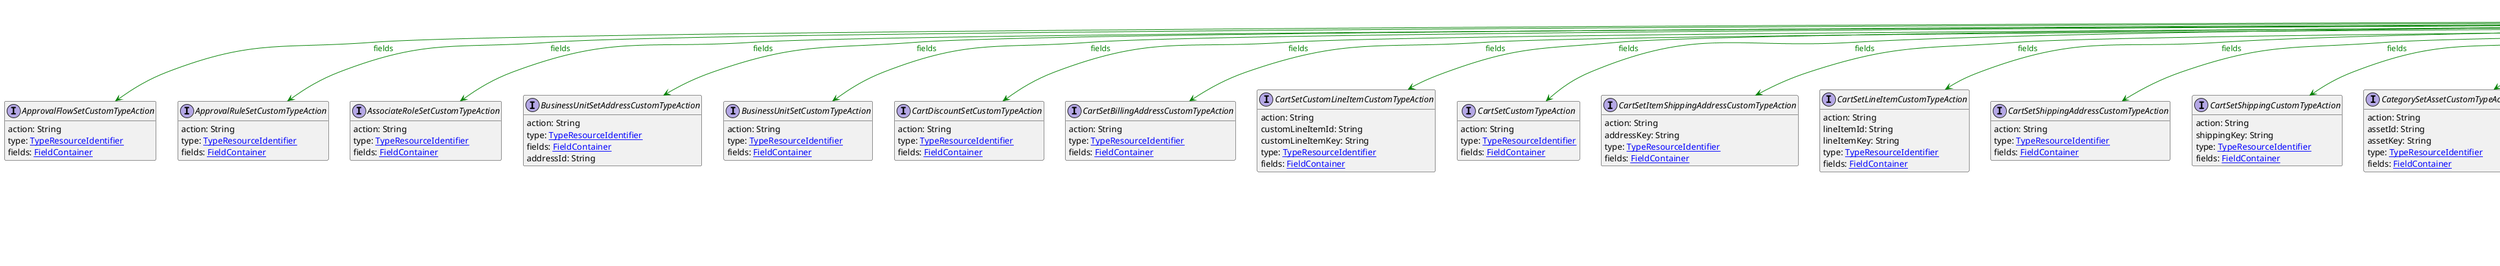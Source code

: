 @startuml

hide empty fields
hide empty methods
legend
|= |= line |
|<back:black>   </back>| inheritance |
|<back:green>   </back>| property reference |
|<back:blue>   </back>| discriminated class |
endlegend
interface FieldContainer [[FieldContainer.svg]]  {
}



interface ApprovalFlowSetCustomTypeAction [[ApprovalFlowSetCustomTypeAction.svg]]  {
    action: String
    type: [[TypeResourceIdentifier.svg TypeResourceIdentifier]]
    fields: [[FieldContainer.svg FieldContainer]]
}
interface ApprovalRuleSetCustomTypeAction [[ApprovalRuleSetCustomTypeAction.svg]]  {
    action: String
    type: [[TypeResourceIdentifier.svg TypeResourceIdentifier]]
    fields: [[FieldContainer.svg FieldContainer]]
}
interface AssociateRoleSetCustomTypeAction [[AssociateRoleSetCustomTypeAction.svg]]  {
    action: String
    type: [[TypeResourceIdentifier.svg TypeResourceIdentifier]]
    fields: [[FieldContainer.svg FieldContainer]]
}
interface BusinessUnitSetAddressCustomTypeAction [[BusinessUnitSetAddressCustomTypeAction.svg]]  {
    action: String
    type: [[TypeResourceIdentifier.svg TypeResourceIdentifier]]
    fields: [[FieldContainer.svg FieldContainer]]
    addressId: String
}
interface BusinessUnitSetCustomTypeAction [[BusinessUnitSetCustomTypeAction.svg]]  {
    action: String
    type: [[TypeResourceIdentifier.svg TypeResourceIdentifier]]
    fields: [[FieldContainer.svg FieldContainer]]
}
interface CartDiscountSetCustomTypeAction [[CartDiscountSetCustomTypeAction.svg]]  {
    action: String
    type: [[TypeResourceIdentifier.svg TypeResourceIdentifier]]
    fields: [[FieldContainer.svg FieldContainer]]
}
interface CartSetBillingAddressCustomTypeAction [[CartSetBillingAddressCustomTypeAction.svg]]  {
    action: String
    type: [[TypeResourceIdentifier.svg TypeResourceIdentifier]]
    fields: [[FieldContainer.svg FieldContainer]]
}
interface CartSetCustomLineItemCustomTypeAction [[CartSetCustomLineItemCustomTypeAction.svg]]  {
    action: String
    customLineItemId: String
    customLineItemKey: String
    type: [[TypeResourceIdentifier.svg TypeResourceIdentifier]]
    fields: [[FieldContainer.svg FieldContainer]]
}
interface CartSetCustomTypeAction [[CartSetCustomTypeAction.svg]]  {
    action: String
    type: [[TypeResourceIdentifier.svg TypeResourceIdentifier]]
    fields: [[FieldContainer.svg FieldContainer]]
}
interface CartSetItemShippingAddressCustomTypeAction [[CartSetItemShippingAddressCustomTypeAction.svg]]  {
    action: String
    addressKey: String
    type: [[TypeResourceIdentifier.svg TypeResourceIdentifier]]
    fields: [[FieldContainer.svg FieldContainer]]
}
interface CartSetLineItemCustomTypeAction [[CartSetLineItemCustomTypeAction.svg]]  {
    action: String
    lineItemId: String
    lineItemKey: String
    type: [[TypeResourceIdentifier.svg TypeResourceIdentifier]]
    fields: [[FieldContainer.svg FieldContainer]]
}
interface CartSetShippingAddressCustomTypeAction [[CartSetShippingAddressCustomTypeAction.svg]]  {
    action: String
    type: [[TypeResourceIdentifier.svg TypeResourceIdentifier]]
    fields: [[FieldContainer.svg FieldContainer]]
}
interface CartSetShippingCustomTypeAction [[CartSetShippingCustomTypeAction.svg]]  {
    action: String
    shippingKey: String
    type: [[TypeResourceIdentifier.svg TypeResourceIdentifier]]
    fields: [[FieldContainer.svg FieldContainer]]
}
interface CategorySetAssetCustomTypeAction [[CategorySetAssetCustomTypeAction.svg]]  {
    action: String
    assetId: String
    assetKey: String
    type: [[TypeResourceIdentifier.svg TypeResourceIdentifier]]
    fields: [[FieldContainer.svg FieldContainer]]
}
interface CategorySetCustomTypeAction [[CategorySetCustomTypeAction.svg]]  {
    action: String
    type: [[TypeResourceIdentifier.svg TypeResourceIdentifier]]
    fields: [[FieldContainer.svg FieldContainer]]
}
interface ChannelSetAddressCustomTypeAction [[ChannelSetAddressCustomTypeAction.svg]]  {
    action: String
    type: [[TypeResourceIdentifier.svg TypeResourceIdentifier]]
    fields: [[FieldContainer.svg FieldContainer]]
}
interface ChannelSetCustomTypeAction [[ChannelSetCustomTypeAction.svg]]  {
    action: String
    type: [[TypeResourceIdentifier.svg TypeResourceIdentifier]]
    fields: [[FieldContainer.svg FieldContainer]]
}
interface CustomerGroupSetCustomTypeAction [[CustomerGroupSetCustomTypeAction.svg]]  {
    action: String
    type: [[TypeResourceIdentifier.svg TypeResourceIdentifier]]
    fields: [[FieldContainer.svg FieldContainer]]
}
interface CustomerSetAddressCustomTypeAction [[CustomerSetAddressCustomTypeAction.svg]]  {
    action: String
    addressId: String
    type: [[TypeResourceIdentifier.svg TypeResourceIdentifier]]
    fields: [[FieldContainer.svg FieldContainer]]
}
interface CustomerSetCustomTypeAction [[CustomerSetCustomTypeAction.svg]]  {
    action: String
    type: [[TypeResourceIdentifier.svg TypeResourceIdentifier]]
    fields: [[FieldContainer.svg FieldContainer]]
}
interface DiscountCodeSetCustomTypeAction [[DiscountCodeSetCustomTypeAction.svg]]  {
    action: String
    type: [[TypeResourceIdentifier.svg TypeResourceIdentifier]]
    fields: [[FieldContainer.svg FieldContainer]]
}
interface InventoryEntrySetCustomTypeAction [[InventoryEntrySetCustomTypeAction.svg]]  {
    action: String
    type: [[TypeResourceIdentifier.svg TypeResourceIdentifier]]
    fields: [[FieldContainer.svg FieldContainer]]
}
interface MyBusinessUnitSetAddressCustomTypeAction [[MyBusinessUnitSetAddressCustomTypeAction.svg]]  {
    action: String
    type: [[TypeResourceIdentifier.svg TypeResourceIdentifier]]
    fields: [[FieldContainer.svg FieldContainer]]
    addressId: String
}
interface MyBusinessUnitSetCustomTypeAction [[MyBusinessUnitSetCustomTypeAction.svg]]  {
    action: String
    type: [[TypeResourceIdentifier.svg TypeResourceIdentifier]]
    fields: [[FieldContainer.svg FieldContainer]]
}
interface MyCartSetCustomTypeAction [[MyCartSetCustomTypeAction.svg]]  {
    action: String
    type: [[TypeResourceIdentifier.svg TypeResourceIdentifier]]
    fields: [[FieldContainer.svg FieldContainer]]
}
interface MyCartSetLineItemCustomTypeAction [[MyCartSetLineItemCustomTypeAction.svg]]  {
    action: String
    lineItemId: String
    lineItemKey: String
    type: [[TypeResourceIdentifier.svg TypeResourceIdentifier]]
    fields: [[FieldContainer.svg FieldContainer]]
}
interface MyCustomerSetCustomTypeAction [[MyCustomerSetCustomTypeAction.svg]]  {
    action: String
    type: [[TypeResourceIdentifier.svg TypeResourceIdentifier]]
    fields: [[FieldContainer.svg FieldContainer]]
}
interface MyShoppingListSetCustomTypeAction [[MyShoppingListSetCustomTypeAction.svg]]  {
    action: String
    type: [[TypeResourceIdentifier.svg TypeResourceIdentifier]]
    fields: [[FieldContainer.svg FieldContainer]]
}
interface MyShoppingListSetLineItemCustomTypeAction [[MyShoppingListSetLineItemCustomTypeAction.svg]]  {
    action: String
    lineItemId: String
    type: [[TypeResourceIdentifier.svg TypeResourceIdentifier]]
    fields: [[FieldContainer.svg FieldContainer]]
}
interface MyShoppingListSetTextLineItemCustomTypeAction [[MyShoppingListSetTextLineItemCustomTypeAction.svg]]  {
    action: String
    textLineItemId: String
    textLineItemKey: String
    type: [[TypeResourceIdentifier.svg TypeResourceIdentifier]]
    fields: [[FieldContainer.svg FieldContainer]]
}
interface OrderEditSetCustomTypeAction [[OrderEditSetCustomTypeAction.svg]]  {
    action: String
    type: [[TypeResourceIdentifier.svg TypeResourceIdentifier]]
    fields: [[FieldContainer.svg FieldContainer]]
}
interface StagedOrderSetBillingAddressCustomTypeAction [[StagedOrderSetBillingAddressCustomTypeAction.svg]]  {
    action: String
    type: [[TypeResourceIdentifier.svg TypeResourceIdentifier]]
    fields: [[FieldContainer.svg FieldContainer]]
}
interface StagedOrderSetCustomLineItemCustomTypeAction [[StagedOrderSetCustomLineItemCustomTypeAction.svg]]  {
    action: String
    customLineItemId: String
    customLineItemKey: String
    type: [[TypeResourceIdentifier.svg TypeResourceIdentifier]]
    fields: [[FieldContainer.svg FieldContainer]]
}
interface StagedOrderSetCustomTypeAction [[StagedOrderSetCustomTypeAction.svg]]  {
    action: String
    type: [[TypeResourceIdentifier.svg TypeResourceIdentifier]]
    fields: [[FieldContainer.svg FieldContainer]]
}
interface StagedOrderSetDeliveryAddressCustomTypeAction [[StagedOrderSetDeliveryAddressCustomTypeAction.svg]]  {
    action: String
    deliveryId: String
    deliveryKey: String
    type: [[TypeResourceIdentifier.svg TypeResourceIdentifier]]
    fields: [[FieldContainer.svg FieldContainer]]
}
interface StagedOrderSetDeliveryCustomTypeAction [[StagedOrderSetDeliveryCustomTypeAction.svg]]  {
    action: String
    deliveryId: String
    deliveryKey: String
    type: [[TypeResourceIdentifier.svg TypeResourceIdentifier]]
    fields: [[FieldContainer.svg FieldContainer]]
}
interface StagedOrderSetItemShippingAddressCustomTypeAction [[StagedOrderSetItemShippingAddressCustomTypeAction.svg]]  {
    action: String
    addressKey: String
    type: [[TypeResourceIdentifier.svg TypeResourceIdentifier]]
    fields: [[FieldContainer.svg FieldContainer]]
}
interface StagedOrderSetLineItemCustomTypeAction [[StagedOrderSetLineItemCustomTypeAction.svg]]  {
    action: String
    lineItemId: String
    lineItemKey: String
    type: [[TypeResourceIdentifier.svg TypeResourceIdentifier]]
    fields: [[FieldContainer.svg FieldContainer]]
}
interface StagedOrderSetParcelCustomTypeAction [[StagedOrderSetParcelCustomTypeAction.svg]]  {
    action: String
    parcelId: String
    parcelKey: String
    type: [[TypeResourceIdentifier.svg TypeResourceIdentifier]]
    fields: [[FieldContainer.svg FieldContainer]]
}
interface StagedOrderSetReturnItemCustomTypeAction [[StagedOrderSetReturnItemCustomTypeAction.svg]]  {
    action: String
    returnItemId: String
    returnItemKey: String
    type: [[TypeResourceIdentifier.svg TypeResourceIdentifier]]
    fields: [[FieldContainer.svg FieldContainer]]
}
interface StagedOrderSetShippingAddressCustomTypeAction [[StagedOrderSetShippingAddressCustomTypeAction.svg]]  {
    action: String
    type: [[TypeResourceIdentifier.svg TypeResourceIdentifier]]
    fields: [[FieldContainer.svg FieldContainer]]
}
interface StagedOrderSetShippingCustomTypeAction [[StagedOrderSetShippingCustomTypeAction.svg]]  {
    action: String
    shippingKey: String
    type: [[TypeResourceIdentifier.svg TypeResourceIdentifier]]
    fields: [[FieldContainer.svg FieldContainer]]
}
interface OrderSetBillingAddressCustomTypeAction [[OrderSetBillingAddressCustomTypeAction.svg]]  {
    action: String
    type: [[TypeResourceIdentifier.svg TypeResourceIdentifier]]
    fields: [[FieldContainer.svg FieldContainer]]
}
interface OrderSetCustomLineItemCustomTypeAction [[OrderSetCustomLineItemCustomTypeAction.svg]]  {
    action: String
    customLineItemId: String
    customLineItemKey: String
    type: [[TypeResourceIdentifier.svg TypeResourceIdentifier]]
    fields: [[FieldContainer.svg FieldContainer]]
}
interface OrderSetCustomTypeAction [[OrderSetCustomTypeAction.svg]]  {
    action: String
    type: [[TypeResourceIdentifier.svg TypeResourceIdentifier]]
    fields: [[FieldContainer.svg FieldContainer]]
}
interface OrderSetDeliveryAddressCustomTypeAction [[OrderSetDeliveryAddressCustomTypeAction.svg]]  {
    action: String
    deliveryId: String
    deliveryKey: String
    type: [[TypeResourceIdentifier.svg TypeResourceIdentifier]]
    fields: [[FieldContainer.svg FieldContainer]]
}
interface OrderSetDeliveryCustomTypeAction [[OrderSetDeliveryCustomTypeAction.svg]]  {
    action: String
    deliveryId: String
    deliveryKey: String
    type: [[TypeResourceIdentifier.svg TypeResourceIdentifier]]
    fields: [[FieldContainer.svg FieldContainer]]
}
interface OrderSetItemShippingAddressCustomTypeAction [[OrderSetItemShippingAddressCustomTypeAction.svg]]  {
    action: String
    addressKey: String
    type: [[TypeResourceIdentifier.svg TypeResourceIdentifier]]
    fields: [[FieldContainer.svg FieldContainer]]
}
interface OrderSetLineItemCustomTypeAction [[OrderSetLineItemCustomTypeAction.svg]]  {
    action: String
    lineItemId: String
    lineItemKey: String
    type: [[TypeResourceIdentifier.svg TypeResourceIdentifier]]
    fields: [[FieldContainer.svg FieldContainer]]
}
interface OrderSetParcelCustomTypeAction [[OrderSetParcelCustomTypeAction.svg]]  {
    action: String
    parcelId: String
    parcelKey: String
    type: [[TypeResourceIdentifier.svg TypeResourceIdentifier]]
    fields: [[FieldContainer.svg FieldContainer]]
}
interface OrderSetReturnItemCustomTypeAction [[OrderSetReturnItemCustomTypeAction.svg]]  {
    action: String
    returnItemId: String
    returnItemKey: String
    type: [[TypeResourceIdentifier.svg TypeResourceIdentifier]]
    fields: [[FieldContainer.svg FieldContainer]]
}
interface OrderSetShippingAddressCustomTypeAction [[OrderSetShippingAddressCustomTypeAction.svg]]  {
    action: String
    type: [[TypeResourceIdentifier.svg TypeResourceIdentifier]]
    fields: [[FieldContainer.svg FieldContainer]]
}
interface OrderSetShippingCustomTypeAction [[OrderSetShippingCustomTypeAction.svg]]  {
    action: String
    shippingKey: String
    type: [[TypeResourceIdentifier.svg TypeResourceIdentifier]]
    fields: [[FieldContainer.svg FieldContainer]]
}
interface PaymentAddInterfaceInteractionAction [[PaymentAddInterfaceInteractionAction.svg]]  {
    action: String
    type: [[TypeResourceIdentifier.svg TypeResourceIdentifier]]
    fields: [[FieldContainer.svg FieldContainer]]
}
interface PaymentSetCustomTypeAction [[PaymentSetCustomTypeAction.svg]]  {
    action: String
    type: [[TypeResourceIdentifier.svg TypeResourceIdentifier]]
    fields: [[FieldContainer.svg FieldContainer]]
}
interface PaymentSetTransactionCustomTypeAction [[PaymentSetTransactionCustomTypeAction.svg]]  {
    action: String
    transactionId: String
    type: [[TypeResourceIdentifier.svg TypeResourceIdentifier]]
    fields: [[FieldContainer.svg FieldContainer]]
}
interface ProductSelectionSetCustomTypeAction [[ProductSelectionSetCustomTypeAction.svg]]  {
    action: String
    type: [[TypeResourceIdentifier.svg TypeResourceIdentifier]]
    fields: [[FieldContainer.svg FieldContainer]]
}
interface ProductTailoringSetAssetCustomTypeAction [[ProductTailoringSetAssetCustomTypeAction.svg]]  {
    action: String
    variantId: Long
    sku: String
    staged: Boolean
    assetId: String
    assetKey: String
    type: [[TypeResourceIdentifier.svg TypeResourceIdentifier]]
    fields: [[FieldContainer.svg FieldContainer]]
}
interface ProductSetAssetCustomTypeAction [[ProductSetAssetCustomTypeAction.svg]]  {
    action: String
    variantId: Long
    sku: String
    staged: Boolean
    assetId: String
    assetKey: String
    type: [[TypeResourceIdentifier.svg TypeResourceIdentifier]]
    fields: [[FieldContainer.svg FieldContainer]]
}
interface ProductSetProductPriceCustomTypeAction [[ProductSetProductPriceCustomTypeAction.svg]]  {
    action: String
    priceId: String
    staged: Boolean
    type: [[TypeResourceIdentifier.svg TypeResourceIdentifier]]
    fields: [[FieldContainer.svg FieldContainer]]
}
interface QuoteRequestSetCustomTypeAction [[QuoteRequestSetCustomTypeAction.svg]]  {
    action: String
    type: [[TypeResourceIdentifier.svg TypeResourceIdentifier]]
    fields: [[FieldContainer.svg FieldContainer]]
}
interface QuoteSetCustomTypeAction [[QuoteSetCustomTypeAction.svg]]  {
    action: String
    type: [[TypeResourceIdentifier.svg TypeResourceIdentifier]]
    fields: [[FieldContainer.svg FieldContainer]]
}
interface ReviewSetCustomTypeAction [[ReviewSetCustomTypeAction.svg]]  {
    action: String
    type: [[TypeResourceIdentifier.svg TypeResourceIdentifier]]
    fields: [[FieldContainer.svg FieldContainer]]
}
interface ShippingMethodSetCustomTypeAction [[ShippingMethodSetCustomTypeAction.svg]]  {
    action: String
    type: [[TypeResourceIdentifier.svg TypeResourceIdentifier]]
    fields: [[FieldContainer.svg FieldContainer]]
}
interface ShoppingListSetCustomTypeAction [[ShoppingListSetCustomTypeAction.svg]]  {
    action: String
    type: [[TypeResourceIdentifier.svg TypeResourceIdentifier]]
    fields: [[FieldContainer.svg FieldContainer]]
}
interface ShoppingListSetLineItemCustomTypeAction [[ShoppingListSetLineItemCustomTypeAction.svg]]  {
    action: String
    lineItemId: String
    lineItemKey: String
    type: [[TypeResourceIdentifier.svg TypeResourceIdentifier]]
    fields: [[FieldContainer.svg FieldContainer]]
}
interface ShoppingListSetTextLineItemCustomTypeAction [[ShoppingListSetTextLineItemCustomTypeAction.svg]]  {
    action: String
    textLineItemId: String
    textLineItemKey: String
    type: [[TypeResourceIdentifier.svg TypeResourceIdentifier]]
    fields: [[FieldContainer.svg FieldContainer]]
}
interface StagedQuoteSetCustomTypeAction [[StagedQuoteSetCustomTypeAction.svg]]  {
    action: String
    type: [[TypeResourceIdentifier.svg TypeResourceIdentifier]]
    fields: [[FieldContainer.svg FieldContainer]]
}
interface StandalonePriceSetCustomTypeAction [[StandalonePriceSetCustomTypeAction.svg]]  {
    action: String
    type: [[TypeResourceIdentifier.svg TypeResourceIdentifier]]
    fields: [[FieldContainer.svg FieldContainer]]
}
interface StoreSetCustomTypeAction [[StoreSetCustomTypeAction.svg]]  {
    action: String
    type: [[TypeResourceIdentifier.svg TypeResourceIdentifier]]
    fields: [[FieldContainer.svg FieldContainer]]
}
interface CustomFields [[CustomFields.svg]]  {
    type: [[TypeReference.svg TypeReference]]
    fields: [[FieldContainer.svg FieldContainer]]
}
interface CustomFieldsDraft [[CustomFieldsDraft.svg]]  {
    type: [[TypeResourceIdentifier.svg TypeResourceIdentifier]]
    fields: [[FieldContainer.svg FieldContainer]]
}

FieldContainer --> ApprovalFlowSetCustomTypeAction #green;text:green : "fields"
FieldContainer --> ApprovalRuleSetCustomTypeAction #green;text:green : "fields"
FieldContainer --> AssociateRoleSetCustomTypeAction #green;text:green : "fields"
FieldContainer --> BusinessUnitSetAddressCustomTypeAction #green;text:green : "fields"
FieldContainer --> BusinessUnitSetCustomTypeAction #green;text:green : "fields"
FieldContainer --> CartDiscountSetCustomTypeAction #green;text:green : "fields"
FieldContainer --> CartSetBillingAddressCustomTypeAction #green;text:green : "fields"
FieldContainer --> CartSetCustomLineItemCustomTypeAction #green;text:green : "fields"
FieldContainer --> CartSetCustomTypeAction #green;text:green : "fields"
FieldContainer --> CartSetItemShippingAddressCustomTypeAction #green;text:green : "fields"
FieldContainer --> CartSetLineItemCustomTypeAction #green;text:green : "fields"
FieldContainer --> CartSetShippingAddressCustomTypeAction #green;text:green : "fields"
FieldContainer --> CartSetShippingCustomTypeAction #green;text:green : "fields"
FieldContainer --> CategorySetAssetCustomTypeAction #green;text:green : "fields"
FieldContainer --> CategorySetCustomTypeAction #green;text:green : "fields"
FieldContainer --> ChannelSetAddressCustomTypeAction #green;text:green : "fields"
FieldContainer --> ChannelSetCustomTypeAction #green;text:green : "fields"
FieldContainer --> CustomerGroupSetCustomTypeAction #green;text:green : "fields"
FieldContainer --> CustomerSetAddressCustomTypeAction #green;text:green : "fields"
FieldContainer --> CustomerSetCustomTypeAction #green;text:green : "fields"
FieldContainer --> DiscountCodeSetCustomTypeAction #green;text:green : "fields"
FieldContainer --> InventoryEntrySetCustomTypeAction #green;text:green : "fields"
FieldContainer --> MyBusinessUnitSetAddressCustomTypeAction #green;text:green : "fields"
FieldContainer --> MyBusinessUnitSetCustomTypeAction #green;text:green : "fields"
FieldContainer --> MyCartSetCustomTypeAction #green;text:green : "fields"
FieldContainer --> MyCartSetLineItemCustomTypeAction #green;text:green : "fields"
FieldContainer --> MyCustomerSetCustomTypeAction #green;text:green : "fields"
FieldContainer --> MyShoppingListSetCustomTypeAction #green;text:green : "fields"
FieldContainer --> MyShoppingListSetLineItemCustomTypeAction #green;text:green : "fields"
FieldContainer --> MyShoppingListSetTextLineItemCustomTypeAction #green;text:green : "fields"
FieldContainer --> OrderEditSetCustomTypeAction #green;text:green : "fields"
FieldContainer --> StagedOrderSetBillingAddressCustomTypeAction #green;text:green : "fields"
FieldContainer --> StagedOrderSetCustomLineItemCustomTypeAction #green;text:green : "fields"
FieldContainer --> StagedOrderSetCustomTypeAction #green;text:green : "fields"
FieldContainer --> StagedOrderSetDeliveryAddressCustomTypeAction #green;text:green : "fields"
FieldContainer --> StagedOrderSetDeliveryCustomTypeAction #green;text:green : "fields"
FieldContainer --> StagedOrderSetItemShippingAddressCustomTypeAction #green;text:green : "fields"
FieldContainer --> StagedOrderSetLineItemCustomTypeAction #green;text:green : "fields"
FieldContainer --> StagedOrderSetParcelCustomTypeAction #green;text:green : "fields"
FieldContainer --> StagedOrderSetReturnItemCustomTypeAction #green;text:green : "fields"
FieldContainer --> StagedOrderSetShippingAddressCustomTypeAction #green;text:green : "fields"
FieldContainer --> StagedOrderSetShippingCustomTypeAction #green;text:green : "fields"
FieldContainer --> OrderSetBillingAddressCustomTypeAction #green;text:green : "fields"
FieldContainer --> OrderSetCustomLineItemCustomTypeAction #green;text:green : "fields"
FieldContainer --> OrderSetCustomTypeAction #green;text:green : "fields"
FieldContainer --> OrderSetDeliveryAddressCustomTypeAction #green;text:green : "fields"
FieldContainer --> OrderSetDeliveryCustomTypeAction #green;text:green : "fields"
FieldContainer --> OrderSetItemShippingAddressCustomTypeAction #green;text:green : "fields"
FieldContainer --> OrderSetLineItemCustomTypeAction #green;text:green : "fields"
FieldContainer --> OrderSetParcelCustomTypeAction #green;text:green : "fields"
FieldContainer --> OrderSetReturnItemCustomTypeAction #green;text:green : "fields"
FieldContainer --> OrderSetShippingAddressCustomTypeAction #green;text:green : "fields"
FieldContainer --> OrderSetShippingCustomTypeAction #green;text:green : "fields"
FieldContainer --> PaymentAddInterfaceInteractionAction #green;text:green : "fields"
FieldContainer --> PaymentSetCustomTypeAction #green;text:green : "fields"
FieldContainer --> PaymentSetTransactionCustomTypeAction #green;text:green : "fields"
FieldContainer --> ProductSelectionSetCustomTypeAction #green;text:green : "fields"
FieldContainer --> ProductTailoringSetAssetCustomTypeAction #green;text:green : "fields"
FieldContainer --> ProductSetAssetCustomTypeAction #green;text:green : "fields"
FieldContainer --> ProductSetProductPriceCustomTypeAction #green;text:green : "fields"
FieldContainer --> QuoteRequestSetCustomTypeAction #green;text:green : "fields"
FieldContainer --> QuoteSetCustomTypeAction #green;text:green : "fields"
FieldContainer --> ReviewSetCustomTypeAction #green;text:green : "fields"
FieldContainer --> ShippingMethodSetCustomTypeAction #green;text:green : "fields"
FieldContainer --> ShoppingListSetCustomTypeAction #green;text:green : "fields"
FieldContainer --> ShoppingListSetLineItemCustomTypeAction #green;text:green : "fields"
FieldContainer --> ShoppingListSetTextLineItemCustomTypeAction #green;text:green : "fields"
FieldContainer --> StagedQuoteSetCustomTypeAction #green;text:green : "fields"
FieldContainer --> StandalonePriceSetCustomTypeAction #green;text:green : "fields"
FieldContainer --> StoreSetCustomTypeAction #green;text:green : "fields"
FieldContainer --> CustomFields #green;text:green : "fields"
FieldContainer --> CustomFieldsDraft #green;text:green : "fields"
@enduml
